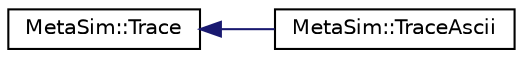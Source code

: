 digraph "Graphical Class Hierarchy"
{
  edge [fontname="Helvetica",fontsize="10",labelfontname="Helvetica",labelfontsize="10"];
  node [fontname="Helvetica",fontsize="10",shape=record];
  rankdir="LR";
  Node1 [label="MetaSim::Trace",height=0.2,width=0.4,color="black", fillcolor="white", style="filled",URL="$d0/dda/classMetaSim_1_1Trace.html"];
  Node1 -> Node2 [dir="back",color="midnightblue",fontsize="10",style="solid",fontname="Helvetica"];
  Node2 [label="MetaSim::TraceAscii",height=0.2,width=0.4,color="black", fillcolor="white", style="filled",URL="$d9/d83/classMetaSim_1_1TraceAscii.html"];
}
